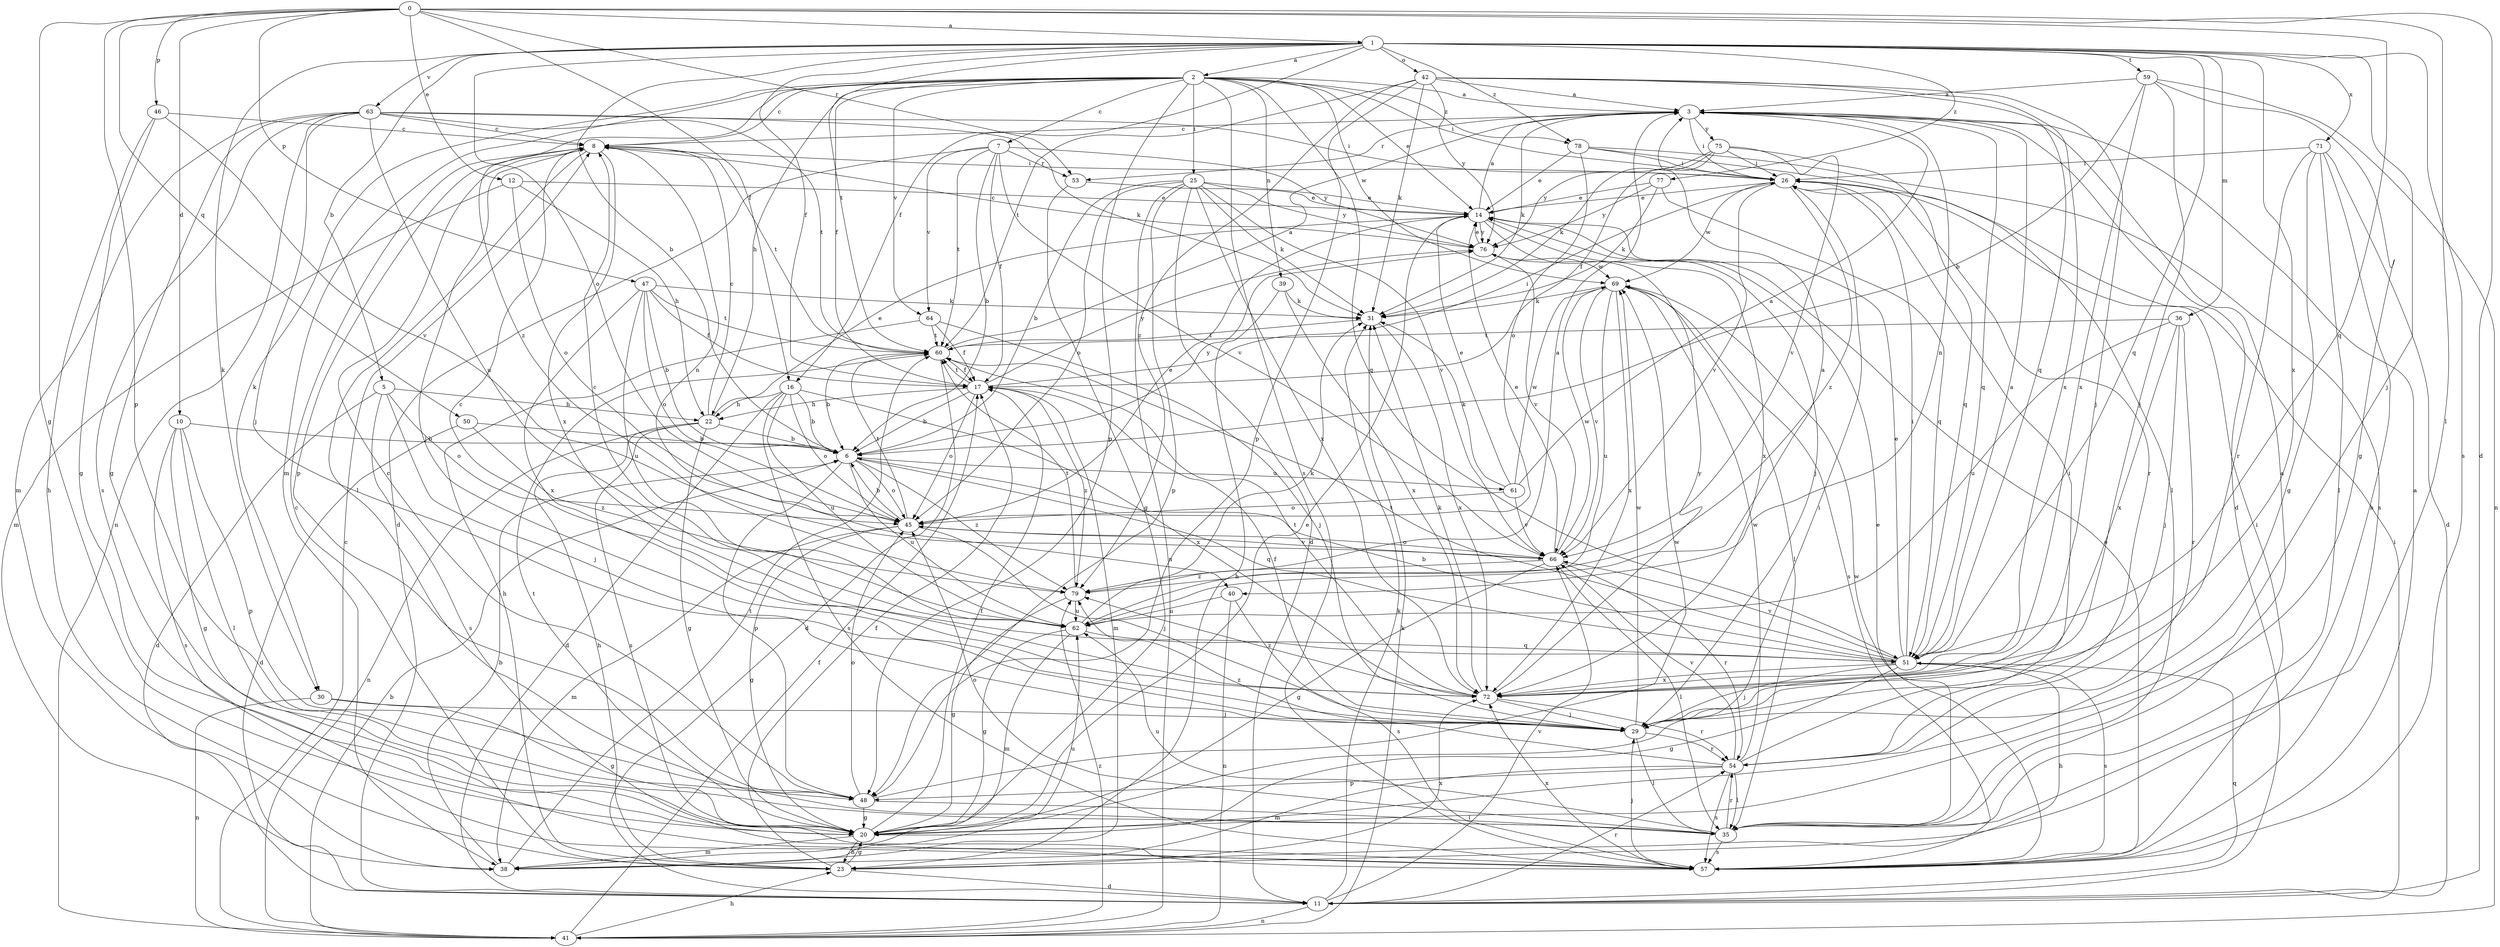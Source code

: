 strict digraph  {
0;
1;
2;
3;
5;
6;
7;
8;
10;
11;
12;
14;
16;
17;
20;
22;
23;
25;
26;
29;
30;
31;
35;
36;
38;
39;
40;
41;
42;
45;
46;
47;
48;
50;
51;
53;
54;
57;
59;
60;
61;
62;
63;
64;
66;
69;
71;
72;
75;
76;
77;
78;
79;
0 -> 1  [label=a];
0 -> 10  [label=d];
0 -> 11  [label=d];
0 -> 12  [label=e];
0 -> 16  [label=f];
0 -> 20  [label=g];
0 -> 35  [label=l];
0 -> 46  [label=p];
0 -> 47  [label=p];
0 -> 48  [label=p];
0 -> 50  [label=q];
0 -> 51  [label=q];
0 -> 53  [label=r];
1 -> 2  [label=a];
1 -> 5  [label=b];
1 -> 6  [label=b];
1 -> 16  [label=f];
1 -> 17  [label=f];
1 -> 29  [label=j];
1 -> 30  [label=k];
1 -> 36  [label=m];
1 -> 42  [label=o];
1 -> 45  [label=o];
1 -> 51  [label=q];
1 -> 57  [label=s];
1 -> 59  [label=t];
1 -> 60  [label=t];
1 -> 63  [label=v];
1 -> 71  [label=x];
1 -> 72  [label=x];
1 -> 77  [label=z];
1 -> 78  [label=z];
2 -> 3  [label=a];
2 -> 7  [label=c];
2 -> 8  [label=c];
2 -> 14  [label=e];
2 -> 17  [label=f];
2 -> 22  [label=h];
2 -> 25  [label=i];
2 -> 26  [label=i];
2 -> 30  [label=k];
2 -> 38  [label=m];
2 -> 39  [label=n];
2 -> 48  [label=p];
2 -> 51  [label=q];
2 -> 57  [label=s];
2 -> 64  [label=v];
2 -> 69  [label=w];
2 -> 78  [label=z];
2 -> 79  [label=z];
3 -> 8  [label=c];
3 -> 11  [label=d];
3 -> 26  [label=i];
3 -> 31  [label=k];
3 -> 40  [label=n];
3 -> 51  [label=q];
3 -> 53  [label=r];
3 -> 75  [label=y];
5 -> 11  [label=d];
5 -> 22  [label=h];
5 -> 29  [label=j];
5 -> 45  [label=o];
5 -> 57  [label=s];
6 -> 45  [label=o];
6 -> 48  [label=p];
6 -> 51  [label=q];
6 -> 61  [label=u];
6 -> 62  [label=u];
6 -> 76  [label=y];
6 -> 79  [label=z];
7 -> 6  [label=b];
7 -> 11  [label=d];
7 -> 17  [label=f];
7 -> 53  [label=r];
7 -> 60  [label=t];
7 -> 64  [label=v];
7 -> 66  [label=v];
7 -> 76  [label=y];
8 -> 26  [label=i];
8 -> 29  [label=j];
8 -> 35  [label=l];
8 -> 40  [label=n];
8 -> 48  [label=p];
8 -> 60  [label=t];
8 -> 72  [label=x];
10 -> 6  [label=b];
10 -> 20  [label=g];
10 -> 35  [label=l];
10 -> 48  [label=p];
10 -> 57  [label=s];
11 -> 26  [label=i];
11 -> 31  [label=k];
11 -> 41  [label=n];
11 -> 51  [label=q];
11 -> 54  [label=r];
11 -> 66  [label=v];
12 -> 14  [label=e];
12 -> 22  [label=h];
12 -> 38  [label=m];
12 -> 45  [label=o];
14 -> 3  [label=a];
14 -> 29  [label=j];
14 -> 72  [label=x];
14 -> 76  [label=y];
16 -> 6  [label=b];
16 -> 11  [label=d];
16 -> 22  [label=h];
16 -> 45  [label=o];
16 -> 57  [label=s];
16 -> 62  [label=u];
16 -> 72  [label=x];
17 -> 6  [label=b];
17 -> 22  [label=h];
17 -> 26  [label=i];
17 -> 38  [label=m];
17 -> 45  [label=o];
17 -> 60  [label=t];
17 -> 76  [label=y];
17 -> 79  [label=z];
20 -> 14  [label=e];
20 -> 17  [label=f];
20 -> 23  [label=h];
20 -> 26  [label=i];
20 -> 38  [label=m];
20 -> 60  [label=t];
22 -> 6  [label=b];
22 -> 8  [label=c];
22 -> 14  [label=e];
22 -> 20  [label=g];
22 -> 23  [label=h];
22 -> 41  [label=n];
22 -> 57  [label=s];
23 -> 8  [label=c];
23 -> 11  [label=d];
23 -> 17  [label=f];
23 -> 20  [label=g];
23 -> 72  [label=x];
25 -> 6  [label=b];
25 -> 11  [label=d];
25 -> 14  [label=e];
25 -> 31  [label=k];
25 -> 41  [label=n];
25 -> 45  [label=o];
25 -> 48  [label=p];
25 -> 66  [label=v];
25 -> 72  [label=x];
25 -> 76  [label=y];
26 -> 14  [label=e];
26 -> 54  [label=r];
26 -> 66  [label=v];
26 -> 69  [label=w];
26 -> 79  [label=z];
29 -> 17  [label=f];
29 -> 35  [label=l];
29 -> 54  [label=r];
29 -> 69  [label=w];
30 -> 20  [label=g];
30 -> 29  [label=j];
30 -> 41  [label=n];
31 -> 60  [label=t];
31 -> 72  [label=x];
35 -> 3  [label=a];
35 -> 14  [label=e];
35 -> 45  [label=o];
35 -> 54  [label=r];
35 -> 57  [label=s];
35 -> 62  [label=u];
36 -> 29  [label=j];
36 -> 54  [label=r];
36 -> 60  [label=t];
36 -> 62  [label=u];
36 -> 72  [label=x];
38 -> 6  [label=b];
38 -> 60  [label=t];
38 -> 62  [label=u];
39 -> 23  [label=h];
39 -> 31  [label=k];
39 -> 72  [label=x];
40 -> 41  [label=n];
40 -> 57  [label=s];
40 -> 62  [label=u];
41 -> 6  [label=b];
41 -> 8  [label=c];
41 -> 17  [label=f];
41 -> 23  [label=h];
41 -> 31  [label=k];
41 -> 79  [label=z];
42 -> 3  [label=a];
42 -> 29  [label=j];
42 -> 31  [label=k];
42 -> 48  [label=p];
42 -> 51  [label=q];
42 -> 60  [label=t];
42 -> 72  [label=x];
42 -> 76  [label=y];
42 -> 79  [label=z];
45 -> 6  [label=b];
45 -> 14  [label=e];
45 -> 20  [label=g];
45 -> 29  [label=j];
45 -> 38  [label=m];
45 -> 60  [label=t];
45 -> 66  [label=v];
46 -> 8  [label=c];
46 -> 20  [label=g];
46 -> 23  [label=h];
46 -> 66  [label=v];
47 -> 6  [label=b];
47 -> 17  [label=f];
47 -> 31  [label=k];
47 -> 45  [label=o];
47 -> 60  [label=t];
47 -> 62  [label=u];
47 -> 72  [label=x];
48 -> 8  [label=c];
48 -> 20  [label=g];
48 -> 35  [label=l];
48 -> 45  [label=o];
48 -> 69  [label=w];
50 -> 6  [label=b];
50 -> 11  [label=d];
50 -> 79  [label=z];
51 -> 3  [label=a];
51 -> 6  [label=b];
51 -> 8  [label=c];
51 -> 14  [label=e];
51 -> 20  [label=g];
51 -> 23  [label=h];
51 -> 26  [label=i];
51 -> 29  [label=j];
51 -> 57  [label=s];
51 -> 60  [label=t];
51 -> 66  [label=v];
51 -> 72  [label=x];
53 -> 14  [label=e];
53 -> 20  [label=g];
54 -> 26  [label=i];
54 -> 35  [label=l];
54 -> 38  [label=m];
54 -> 48  [label=p];
54 -> 57  [label=s];
54 -> 66  [label=v];
54 -> 69  [label=w];
54 -> 79  [label=z];
57 -> 3  [label=a];
57 -> 14  [label=e];
57 -> 26  [label=i];
57 -> 29  [label=j];
57 -> 69  [label=w];
57 -> 72  [label=x];
59 -> 3  [label=a];
59 -> 6  [label=b];
59 -> 20  [label=g];
59 -> 29  [label=j];
59 -> 41  [label=n];
59 -> 72  [label=x];
60 -> 3  [label=a];
60 -> 6  [label=b];
60 -> 11  [label=d];
60 -> 17  [label=f];
61 -> 3  [label=a];
61 -> 14  [label=e];
61 -> 31  [label=k];
61 -> 45  [label=o];
61 -> 66  [label=v];
61 -> 69  [label=w];
62 -> 3  [label=a];
62 -> 8  [label=c];
62 -> 20  [label=g];
62 -> 31  [label=k];
62 -> 38  [label=m];
62 -> 51  [label=q];
63 -> 8  [label=c];
63 -> 20  [label=g];
63 -> 26  [label=i];
63 -> 29  [label=j];
63 -> 31  [label=k];
63 -> 38  [label=m];
63 -> 41  [label=n];
63 -> 57  [label=s];
63 -> 60  [label=t];
63 -> 62  [label=u];
64 -> 17  [label=f];
64 -> 23  [label=h];
64 -> 29  [label=j];
64 -> 60  [label=t];
66 -> 14  [label=e];
66 -> 20  [label=g];
66 -> 35  [label=l];
66 -> 45  [label=o];
66 -> 54  [label=r];
66 -> 69  [label=w];
66 -> 79  [label=z];
69 -> 31  [label=k];
69 -> 35  [label=l];
69 -> 57  [label=s];
69 -> 62  [label=u];
69 -> 66  [label=v];
69 -> 72  [label=x];
71 -> 11  [label=d];
71 -> 20  [label=g];
71 -> 23  [label=h];
71 -> 26  [label=i];
71 -> 35  [label=l];
71 -> 54  [label=r];
72 -> 29  [label=j];
72 -> 31  [label=k];
72 -> 54  [label=r];
72 -> 60  [label=t];
72 -> 76  [label=y];
72 -> 79  [label=z];
75 -> 17  [label=f];
75 -> 26  [label=i];
75 -> 31  [label=k];
75 -> 51  [label=q];
75 -> 66  [label=v];
75 -> 76  [label=y];
76 -> 8  [label=c];
76 -> 14  [label=e];
76 -> 66  [label=v];
76 -> 69  [label=w];
77 -> 14  [label=e];
77 -> 31  [label=k];
77 -> 51  [label=q];
77 -> 76  [label=y];
78 -> 14  [label=e];
78 -> 26  [label=i];
78 -> 35  [label=l];
78 -> 45  [label=o];
78 -> 57  [label=s];
79 -> 3  [label=a];
79 -> 20  [label=g];
79 -> 60  [label=t];
79 -> 62  [label=u];
}
